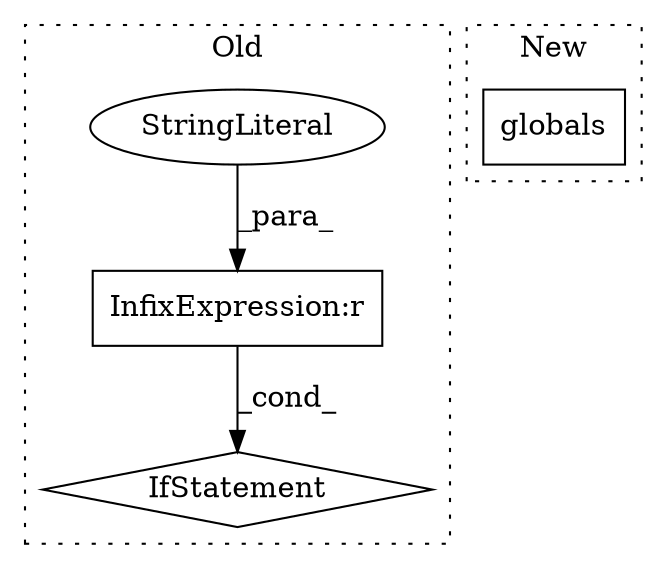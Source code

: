 digraph G {
subgraph cluster0 {
1 [label="IfStatement" a="25" s="1451,1487" l="4,2" shape="diamond"];
3 [label="InfixExpression:r" a="27" s="1473" l="4" shape="box"];
4 [label="StringLiteral" a="45" s="1477" l="10" shape="ellipse"];
label = "Old";
style="dotted";
}
subgraph cluster1 {
2 [label="globals" a="32" s="1214" l="9" shape="box"];
label = "New";
style="dotted";
}
3 -> 1 [label="_cond_"];
4 -> 3 [label="_para_"];
}